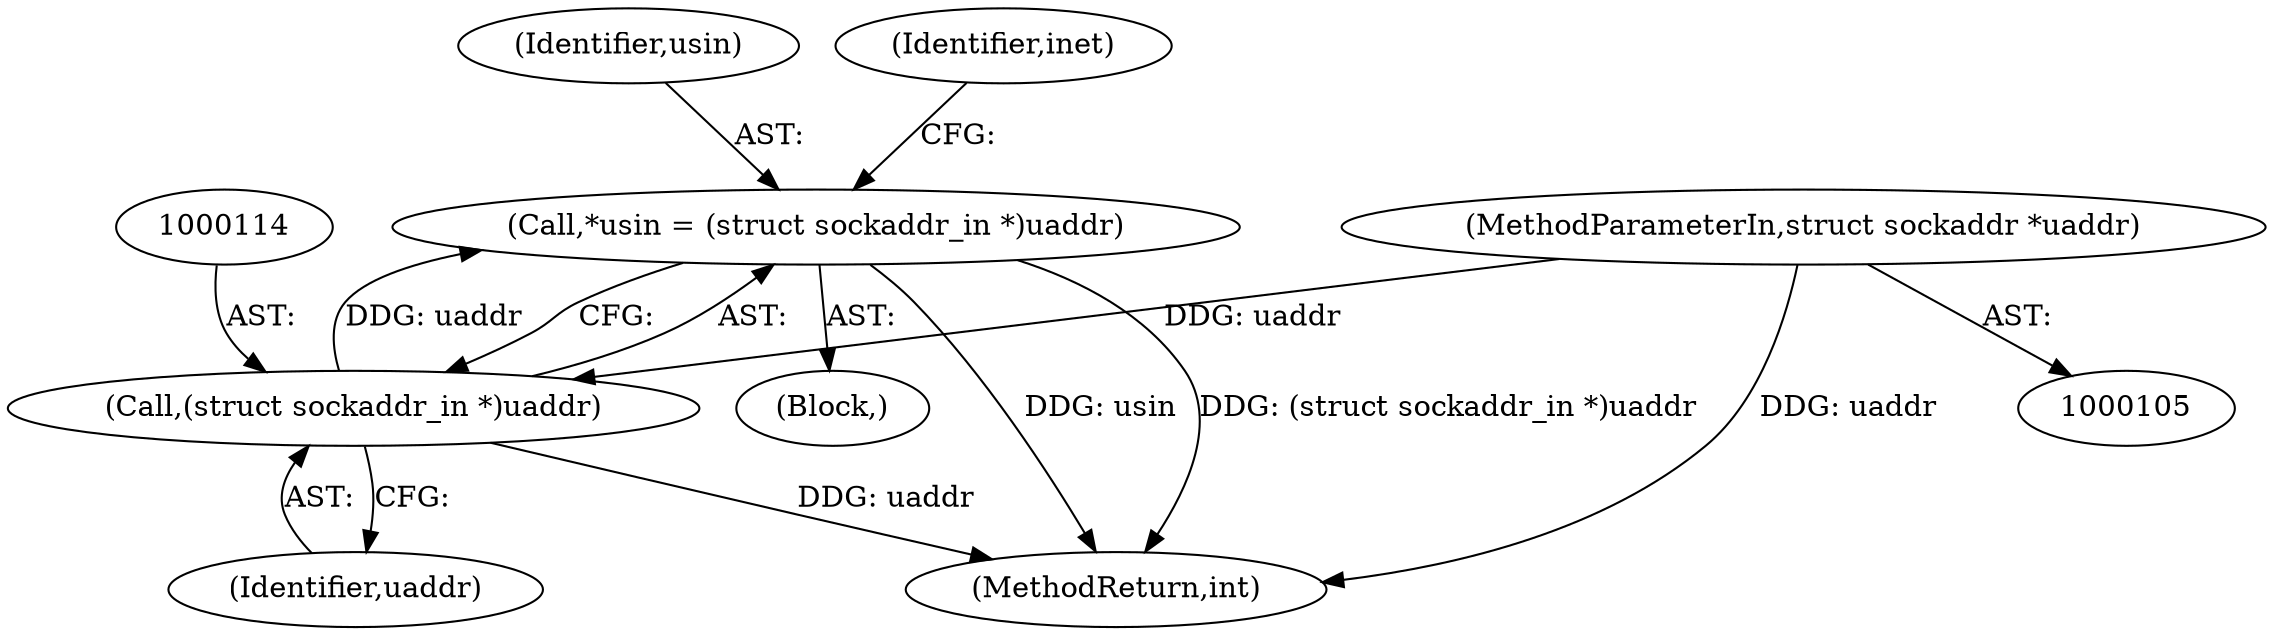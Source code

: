 digraph "0_linux_f6d8bd051c391c1c0458a30b2a7abcd939329259_29@pointer" {
"1000111" [label="(Call,*usin = (struct sockaddr_in *)uaddr)"];
"1000113" [label="(Call,(struct sockaddr_in *)uaddr)"];
"1000107" [label="(MethodParameterIn,struct sockaddr *uaddr)"];
"1000115" [label="(Identifier,uaddr)"];
"1000111" [label="(Call,*usin = (struct sockaddr_in *)uaddr)"];
"1000109" [label="(Block,)"];
"1000107" [label="(MethodParameterIn,struct sockaddr *uaddr)"];
"1000112" [label="(Identifier,usin)"];
"1000113" [label="(Call,(struct sockaddr_in *)uaddr)"];
"1000520" [label="(MethodReturn,int)"];
"1000118" [label="(Identifier,inet)"];
"1000111" -> "1000109"  [label="AST: "];
"1000111" -> "1000113"  [label="CFG: "];
"1000112" -> "1000111"  [label="AST: "];
"1000113" -> "1000111"  [label="AST: "];
"1000118" -> "1000111"  [label="CFG: "];
"1000111" -> "1000520"  [label="DDG: usin"];
"1000111" -> "1000520"  [label="DDG: (struct sockaddr_in *)uaddr"];
"1000113" -> "1000111"  [label="DDG: uaddr"];
"1000113" -> "1000115"  [label="CFG: "];
"1000114" -> "1000113"  [label="AST: "];
"1000115" -> "1000113"  [label="AST: "];
"1000113" -> "1000520"  [label="DDG: uaddr"];
"1000107" -> "1000113"  [label="DDG: uaddr"];
"1000107" -> "1000105"  [label="AST: "];
"1000107" -> "1000520"  [label="DDG: uaddr"];
}
